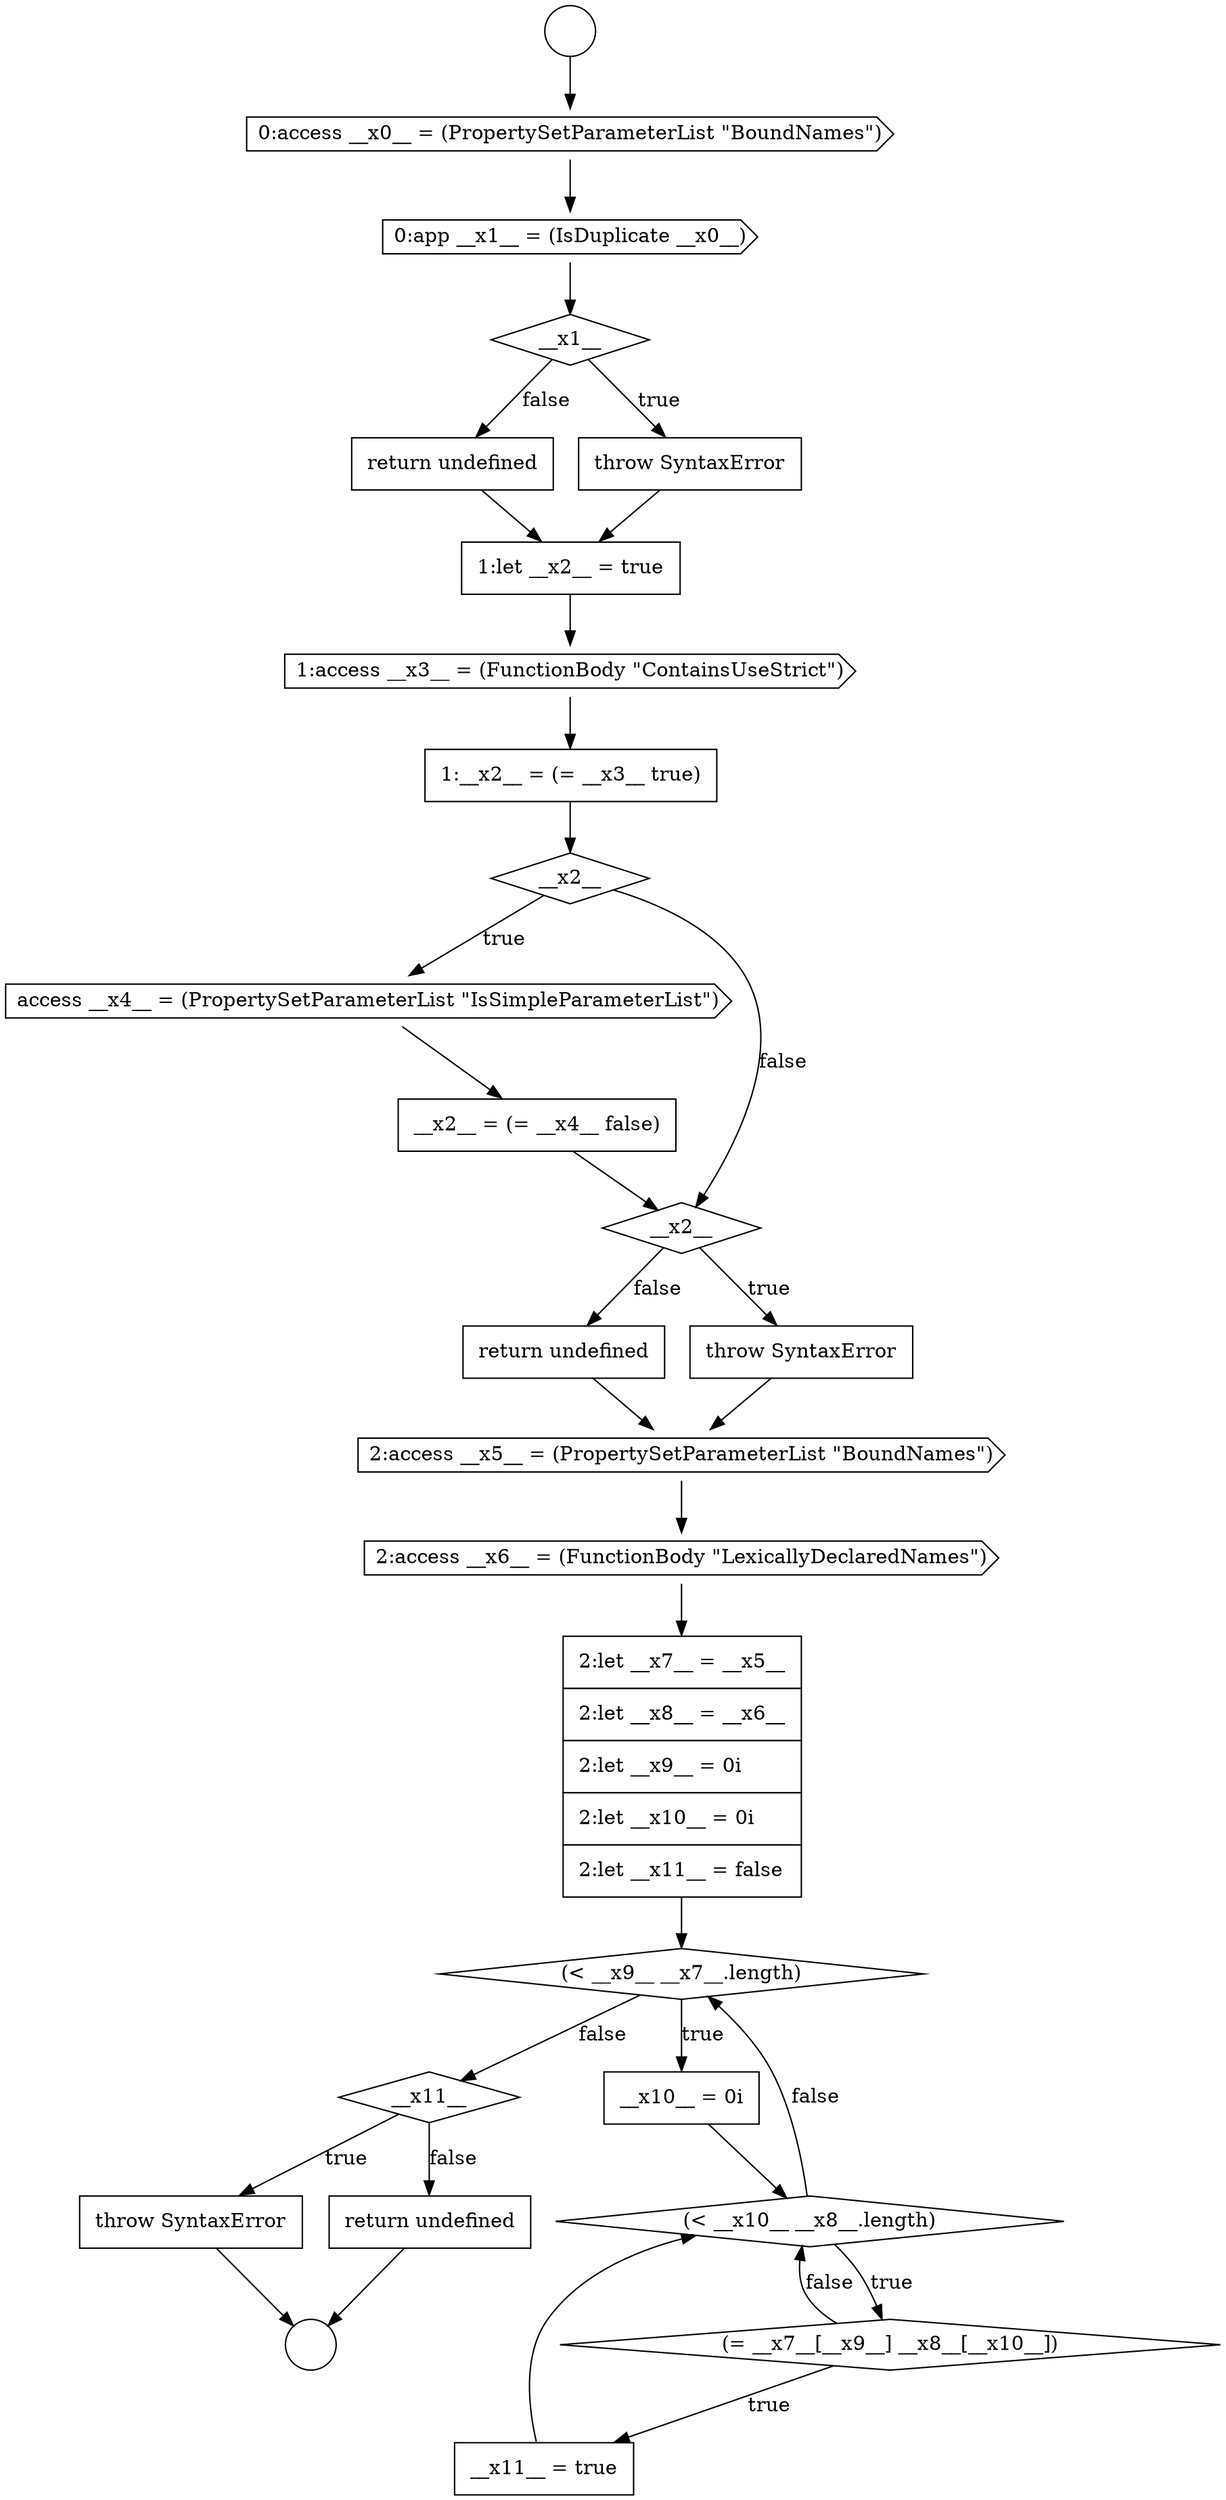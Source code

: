 digraph {
  node19219 [shape=diamond, label=<<font color="black">__x1__</font>> color="black" fillcolor="white" style=filled]
  node19226 [shape=cds, label=<<font color="black">access __x4__ = (PropertySetParameterList &quot;IsSimpleParameterList&quot;)</font>> color="black" fillcolor="white" style=filled]
  node19223 [shape=cds, label=<<font color="black">1:access __x3__ = (FunctionBody &quot;ContainsUseStrict&quot;)</font>> color="black" fillcolor="white" style=filled]
  node19231 [shape=cds, label=<<font color="black">2:access __x5__ = (PropertySetParameterList &quot;BoundNames&quot;)</font>> color="black" fillcolor="white" style=filled]
  node19235 [shape=none, margin=0, label=<<font color="black">
    <table border="0" cellborder="1" cellspacing="0" cellpadding="10">
      <tr><td align="left">__x10__ = 0i</td></tr>
    </table>
  </font>> color="black" fillcolor="white" style=filled]
  node19241 [shape=none, margin=0, label=<<font color="black">
    <table border="0" cellborder="1" cellspacing="0" cellpadding="10">
      <tr><td align="left">return undefined</td></tr>
    </table>
  </font>> color="black" fillcolor="white" style=filled]
  node19234 [shape=diamond, label=<<font color="black">(&lt; __x9__ __x7__.length)</font>> color="black" fillcolor="white" style=filled]
  node19239 [shape=diamond, label=<<font color="black">__x11__</font>> color="black" fillcolor="white" style=filled]
  node19228 [shape=diamond, label=<<font color="black">__x2__</font>> color="black" fillcolor="white" style=filled]
  node19221 [shape=none, margin=0, label=<<font color="black">
    <table border="0" cellborder="1" cellspacing="0" cellpadding="10">
      <tr><td align="left">return undefined</td></tr>
    </table>
  </font>> color="black" fillcolor="white" style=filled]
  node19237 [shape=diamond, label=<<font color="black">(= __x7__[__x9__] __x8__[__x10__])</font>> color="black" fillcolor="white" style=filled]
  node19232 [shape=cds, label=<<font color="black">2:access __x6__ = (FunctionBody &quot;LexicallyDeclaredNames&quot;)</font>> color="black" fillcolor="white" style=filled]
  node19230 [shape=none, margin=0, label=<<font color="black">
    <table border="0" cellborder="1" cellspacing="0" cellpadding="10">
      <tr><td align="left">return undefined</td></tr>
    </table>
  </font>> color="black" fillcolor="white" style=filled]
  node19236 [shape=diamond, label=<<font color="black">(&lt; __x10__ __x8__.length)</font>> color="black" fillcolor="white" style=filled]
  node19216 [shape=circle label=" " color="black" fillcolor="white" style=filled]
  node19233 [shape=none, margin=0, label=<<font color="black">
    <table border="0" cellborder="1" cellspacing="0" cellpadding="10">
      <tr><td align="left">2:let __x7__ = __x5__</td></tr>
      <tr><td align="left">2:let __x8__ = __x6__</td></tr>
      <tr><td align="left">2:let __x9__ = 0i</td></tr>
      <tr><td align="left">2:let __x10__ = 0i</td></tr>
      <tr><td align="left">2:let __x11__ = false</td></tr>
    </table>
  </font>> color="black" fillcolor="white" style=filled]
  node19238 [shape=none, margin=0, label=<<font color="black">
    <table border="0" cellborder="1" cellspacing="0" cellpadding="10">
      <tr><td align="left">__x11__ = true</td></tr>
    </table>
  </font>> color="black" fillcolor="white" style=filled]
  node19218 [shape=cds, label=<<font color="black">0:app __x1__ = (IsDuplicate __x0__)</font>> color="black" fillcolor="white" style=filled]
  node19222 [shape=none, margin=0, label=<<font color="black">
    <table border="0" cellborder="1" cellspacing="0" cellpadding="10">
      <tr><td align="left">1:let __x2__ = true</td></tr>
    </table>
  </font>> color="black" fillcolor="white" style=filled]
  node19227 [shape=none, margin=0, label=<<font color="black">
    <table border="0" cellborder="1" cellspacing="0" cellpadding="10">
      <tr><td align="left">__x2__ = (= __x4__ false)</td></tr>
    </table>
  </font>> color="black" fillcolor="white" style=filled]
  node19217 [shape=cds, label=<<font color="black">0:access __x0__ = (PropertySetParameterList &quot;BoundNames&quot;)</font>> color="black" fillcolor="white" style=filled]
  node19215 [shape=circle label=" " color="black" fillcolor="white" style=filled]
  node19229 [shape=none, margin=0, label=<<font color="black">
    <table border="0" cellborder="1" cellspacing="0" cellpadding="10">
      <tr><td align="left">throw SyntaxError</td></tr>
    </table>
  </font>> color="black" fillcolor="white" style=filled]
  node19220 [shape=none, margin=0, label=<<font color="black">
    <table border="0" cellborder="1" cellspacing="0" cellpadding="10">
      <tr><td align="left">throw SyntaxError</td></tr>
    </table>
  </font>> color="black" fillcolor="white" style=filled]
  node19240 [shape=none, margin=0, label=<<font color="black">
    <table border="0" cellborder="1" cellspacing="0" cellpadding="10">
      <tr><td align="left">throw SyntaxError</td></tr>
    </table>
  </font>> color="black" fillcolor="white" style=filled]
  node19224 [shape=none, margin=0, label=<<font color="black">
    <table border="0" cellborder="1" cellspacing="0" cellpadding="10">
      <tr><td align="left">1:__x2__ = (= __x3__ true)</td></tr>
    </table>
  </font>> color="black" fillcolor="white" style=filled]
  node19225 [shape=diamond, label=<<font color="black">__x2__</font>> color="black" fillcolor="white" style=filled]
  node19231 -> node19232 [ color="black"]
  node19240 -> node19216 [ color="black"]
  node19223 -> node19224 [ color="black"]
  node19232 -> node19233 [ color="black"]
  node19225 -> node19226 [label=<<font color="black">true</font>> color="black"]
  node19225 -> node19228 [label=<<font color="black">false</font>> color="black"]
  node19238 -> node19236 [ color="black"]
  node19226 -> node19227 [ color="black"]
  node19234 -> node19235 [label=<<font color="black">true</font>> color="black"]
  node19234 -> node19239 [label=<<font color="black">false</font>> color="black"]
  node19228 -> node19229 [label=<<font color="black">true</font>> color="black"]
  node19228 -> node19230 [label=<<font color="black">false</font>> color="black"]
  node19236 -> node19237 [label=<<font color="black">true</font>> color="black"]
  node19236 -> node19234 [label=<<font color="black">false</font>> color="black"]
  node19219 -> node19220 [label=<<font color="black">true</font>> color="black"]
  node19219 -> node19221 [label=<<font color="black">false</font>> color="black"]
  node19237 -> node19238 [label=<<font color="black">true</font>> color="black"]
  node19237 -> node19236 [label=<<font color="black">false</font>> color="black"]
  node19220 -> node19222 [ color="black"]
  node19221 -> node19222 [ color="black"]
  node19222 -> node19223 [ color="black"]
  node19233 -> node19234 [ color="black"]
  node19230 -> node19231 [ color="black"]
  node19241 -> node19216 [ color="black"]
  node19217 -> node19218 [ color="black"]
  node19229 -> node19231 [ color="black"]
  node19215 -> node19217 [ color="black"]
  node19218 -> node19219 [ color="black"]
  node19224 -> node19225 [ color="black"]
  node19235 -> node19236 [ color="black"]
  node19239 -> node19240 [label=<<font color="black">true</font>> color="black"]
  node19239 -> node19241 [label=<<font color="black">false</font>> color="black"]
  node19227 -> node19228 [ color="black"]
}

